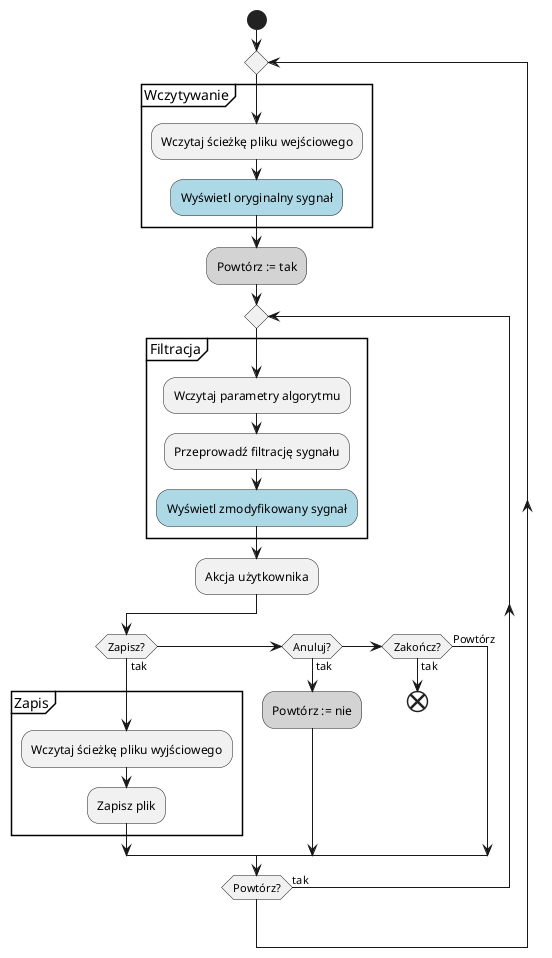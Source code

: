 @startuml
  start
  repeat
    partition Wczytywanie {
      :Wczytaj ścieżkę pliku wejściowego;
      #LightBlue:Wyświetl oryginalny sygnał;
    }
    #LightGray:Powtórz := tak;
    repeat
      partition Filtracja {
        :Wczytaj parametry algorytmu;
        :Przeprowadź filtrację sygnału;
        #LightBlue:Wyświetl zmodyfikowany sygnał;
      }
      :Akcja użytkownika;
        if (Zapisz?) then (tak)
          partition Zapis {
            :Wczytaj ścieżkę pliku wyjściowego;
            :Zapisz plik;
          }
        elseif (Anuluj?) then (tak)
          #LightGray:Powtórz := nie;
        elseif (Zakończ?) then (tak)
          end
        else (Powtórz)
        endif;
    repeat while (Powtórz?) is (tak)
@enduml
